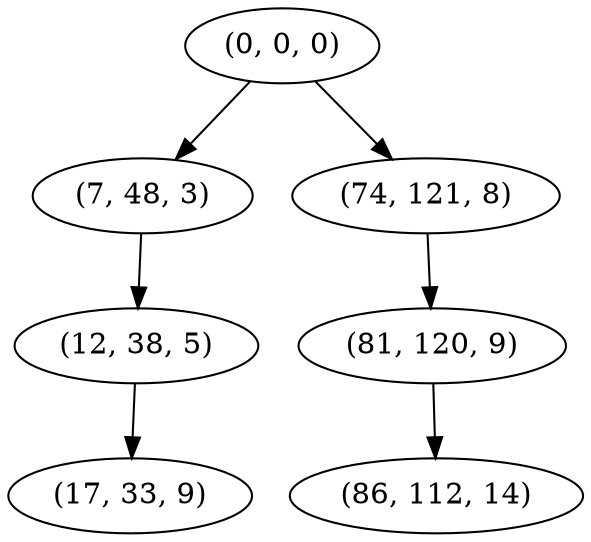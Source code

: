 digraph tree {
    "(0, 0, 0)";
    "(7, 48, 3)";
    "(12, 38, 5)";
    "(17, 33, 9)";
    "(74, 121, 8)";
    "(81, 120, 9)";
    "(86, 112, 14)";
    "(0, 0, 0)" -> "(7, 48, 3)";
    "(0, 0, 0)" -> "(74, 121, 8)";
    "(7, 48, 3)" -> "(12, 38, 5)";
    "(12, 38, 5)" -> "(17, 33, 9)";
    "(74, 121, 8)" -> "(81, 120, 9)";
    "(81, 120, 9)" -> "(86, 112, 14)";
}
